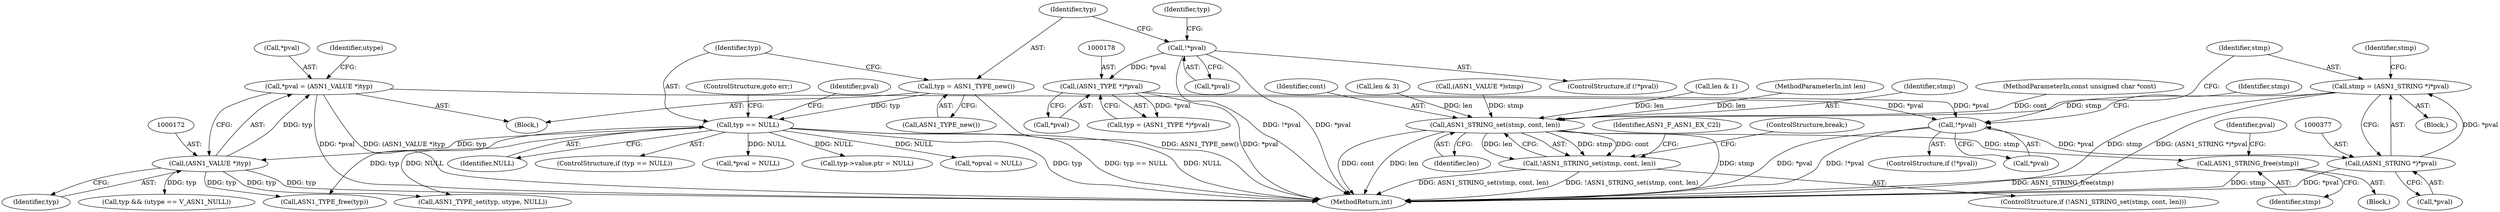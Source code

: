 digraph "0_openssl_f5da52e308a6aeea6d5f3df98c4da295d7e9cc27_0@pointer" {
"1000374" [label="(Call,stmp = (ASN1_STRING *)*pval)"];
"1000376" [label="(Call,(ASN1_STRING *)*pval)"];
"1000350" [label="(Call,!*pval)"];
"1000168" [label="(Call,*pval = (ASN1_VALUE *)typ)"];
"1000171" [label="(Call,(ASN1_VALUE *)typ)"];
"1000164" [label="(Call,typ == NULL)"];
"1000160" [label="(Call,typ = ASN1_TYPE_new())"];
"1000177" [label="(Call,(ASN1_TYPE *)*pval)"];
"1000156" [label="(Call,!*pval)"];
"1000417" [label="(Call,ASN1_STRING_set(stmp, cont, len))"];
"1000416" [label="(Call,!ASN1_STRING_set(stmp, cont, len))"];
"1000425" [label="(Call,ASN1_STRING_free(stmp))"];
"1000159" [label="(Block,)"];
"1000173" [label="(Identifier,typ)"];
"1000160" [label="(Call,typ = ASN1_TYPE_new())"];
"1000179" [label="(Call,*pval)"];
"1000163" [label="(ControlStructure,if (typ == NULL))"];
"1000423" [label="(Identifier,ASN1_F_ASN1_EX_C2I)"];
"1000170" [label="(Identifier,pval)"];
"1000168" [label="(Call,*pval = (ASN1_VALUE *)typ)"];
"1000349" [label="(ControlStructure,if (!*pval))"];
"1000418" [label="(Identifier,stmp)"];
"1000415" [label="(ControlStructure,if (!ASN1_STRING_set(stmp, cont, len)))"];
"1000177" [label="(Call,(ASN1_TYPE *)*pval)"];
"1000376" [label="(Call,(ASN1_STRING *)*pval)"];
"1000464" [label="(MethodReturn,int)"];
"1000417" [label="(Call,ASN1_STRING_set(stmp, cont, len))"];
"1000429" [label="(Identifier,pval)"];
"1000432" [label="(ControlStructure,break;)"];
"1000420" [label="(Identifier,len)"];
"1000108" [label="(MethodParameterIn,const unsigned char *cont)"];
"1000425" [label="(Call,ASN1_STRING_free(stmp))"];
"1000454" [label="(Call,ASN1_TYPE_free(typ))"];
"1000157" [label="(Call,*pval)"];
"1000419" [label="(Identifier,cont)"];
"1000341" [label="(Call,len & 3)"];
"1000427" [label="(Call,*pval = NULL)"];
"1000162" [label="(Call,ASN1_TYPE_new())"];
"1000369" [label="(Call,(ASN1_VALUE *)stmp)"];
"1000328" [label="(Call,len & 1)"];
"1000187" [label="(Call,ASN1_TYPE_set(typ, utype, NULL))"];
"1000176" [label="(Identifier,typ)"];
"1000416" [label="(Call,!ASN1_STRING_set(stmp, cont, len))"];
"1000426" [label="(Identifier,stmp)"];
"1000109" [label="(MethodParameterIn,int len)"];
"1000439" [label="(Call,typ->value.ptr = NULL)"];
"1000350" [label="(Call,!*pval)"];
"1000434" [label="(Call,typ && (utype == V_ASN1_NULL))"];
"1000355" [label="(Identifier,stmp)"];
"1000373" [label="(Block,)"];
"1000458" [label="(Call,*opval = NULL)"];
"1000171" [label="(Call,(ASN1_VALUE *)typ)"];
"1000382" [label="(Identifier,stmp)"];
"1000169" [label="(Call,*pval)"];
"1000156" [label="(Call,!*pval)"];
"1000375" [label="(Identifier,stmp)"];
"1000374" [label="(Call,stmp = (ASN1_STRING *)*pval)"];
"1000155" [label="(ControlStructure,if (!*pval))"];
"1000421" [label="(Block,)"];
"1000378" [label="(Call,*pval)"];
"1000351" [label="(Call,*pval)"];
"1000166" [label="(Identifier,NULL)"];
"1000165" [label="(Identifier,typ)"];
"1000167" [label="(ControlStructure,goto err;)"];
"1000183" [label="(Identifier,utype)"];
"1000164" [label="(Call,typ == NULL)"];
"1000175" [label="(Call,typ = (ASN1_TYPE *)*pval)"];
"1000161" [label="(Identifier,typ)"];
"1000374" -> "1000373"  [label="AST: "];
"1000374" -> "1000376"  [label="CFG: "];
"1000375" -> "1000374"  [label="AST: "];
"1000376" -> "1000374"  [label="AST: "];
"1000382" -> "1000374"  [label="CFG: "];
"1000374" -> "1000464"  [label="DDG: (ASN1_STRING *)*pval"];
"1000374" -> "1000464"  [label="DDG: stmp"];
"1000376" -> "1000374"  [label="DDG: *pval"];
"1000374" -> "1000417"  [label="DDG: stmp"];
"1000376" -> "1000378"  [label="CFG: "];
"1000377" -> "1000376"  [label="AST: "];
"1000378" -> "1000376"  [label="AST: "];
"1000376" -> "1000464"  [label="DDG: *pval"];
"1000350" -> "1000376"  [label="DDG: *pval"];
"1000350" -> "1000349"  [label="AST: "];
"1000350" -> "1000351"  [label="CFG: "];
"1000351" -> "1000350"  [label="AST: "];
"1000355" -> "1000350"  [label="CFG: "];
"1000375" -> "1000350"  [label="CFG: "];
"1000350" -> "1000464"  [label="DDG: *pval"];
"1000350" -> "1000464"  [label="DDG: !*pval"];
"1000168" -> "1000350"  [label="DDG: *pval"];
"1000177" -> "1000350"  [label="DDG: *pval"];
"1000168" -> "1000159"  [label="AST: "];
"1000168" -> "1000171"  [label="CFG: "];
"1000169" -> "1000168"  [label="AST: "];
"1000171" -> "1000168"  [label="AST: "];
"1000183" -> "1000168"  [label="CFG: "];
"1000168" -> "1000464"  [label="DDG: *pval"];
"1000168" -> "1000464"  [label="DDG: (ASN1_VALUE *)typ"];
"1000171" -> "1000168"  [label="DDG: typ"];
"1000171" -> "1000173"  [label="CFG: "];
"1000172" -> "1000171"  [label="AST: "];
"1000173" -> "1000171"  [label="AST: "];
"1000171" -> "1000464"  [label="DDG: typ"];
"1000164" -> "1000171"  [label="DDG: typ"];
"1000171" -> "1000187"  [label="DDG: typ"];
"1000171" -> "1000434"  [label="DDG: typ"];
"1000171" -> "1000454"  [label="DDG: typ"];
"1000164" -> "1000163"  [label="AST: "];
"1000164" -> "1000166"  [label="CFG: "];
"1000165" -> "1000164"  [label="AST: "];
"1000166" -> "1000164"  [label="AST: "];
"1000167" -> "1000164"  [label="CFG: "];
"1000170" -> "1000164"  [label="CFG: "];
"1000164" -> "1000464"  [label="DDG: typ == NULL"];
"1000164" -> "1000464"  [label="DDG: NULL"];
"1000164" -> "1000464"  [label="DDG: typ"];
"1000160" -> "1000164"  [label="DDG: typ"];
"1000164" -> "1000187"  [label="DDG: NULL"];
"1000164" -> "1000427"  [label="DDG: NULL"];
"1000164" -> "1000439"  [label="DDG: NULL"];
"1000164" -> "1000454"  [label="DDG: typ"];
"1000164" -> "1000458"  [label="DDG: NULL"];
"1000160" -> "1000159"  [label="AST: "];
"1000160" -> "1000162"  [label="CFG: "];
"1000161" -> "1000160"  [label="AST: "];
"1000162" -> "1000160"  [label="AST: "];
"1000165" -> "1000160"  [label="CFG: "];
"1000160" -> "1000464"  [label="DDG: ASN1_TYPE_new()"];
"1000177" -> "1000175"  [label="AST: "];
"1000177" -> "1000179"  [label="CFG: "];
"1000178" -> "1000177"  [label="AST: "];
"1000179" -> "1000177"  [label="AST: "];
"1000175" -> "1000177"  [label="CFG: "];
"1000177" -> "1000464"  [label="DDG: *pval"];
"1000177" -> "1000175"  [label="DDG: *pval"];
"1000156" -> "1000177"  [label="DDG: *pval"];
"1000156" -> "1000155"  [label="AST: "];
"1000156" -> "1000157"  [label="CFG: "];
"1000157" -> "1000156"  [label="AST: "];
"1000161" -> "1000156"  [label="CFG: "];
"1000176" -> "1000156"  [label="CFG: "];
"1000156" -> "1000464"  [label="DDG: *pval"];
"1000156" -> "1000464"  [label="DDG: !*pval"];
"1000417" -> "1000416"  [label="AST: "];
"1000417" -> "1000420"  [label="CFG: "];
"1000418" -> "1000417"  [label="AST: "];
"1000419" -> "1000417"  [label="AST: "];
"1000420" -> "1000417"  [label="AST: "];
"1000416" -> "1000417"  [label="CFG: "];
"1000417" -> "1000464"  [label="DDG: len"];
"1000417" -> "1000464"  [label="DDG: stmp"];
"1000417" -> "1000464"  [label="DDG: cont"];
"1000417" -> "1000416"  [label="DDG: stmp"];
"1000417" -> "1000416"  [label="DDG: cont"];
"1000417" -> "1000416"  [label="DDG: len"];
"1000369" -> "1000417"  [label="DDG: stmp"];
"1000108" -> "1000417"  [label="DDG: cont"];
"1000328" -> "1000417"  [label="DDG: len"];
"1000341" -> "1000417"  [label="DDG: len"];
"1000109" -> "1000417"  [label="DDG: len"];
"1000417" -> "1000425"  [label="DDG: stmp"];
"1000416" -> "1000415"  [label="AST: "];
"1000423" -> "1000416"  [label="CFG: "];
"1000432" -> "1000416"  [label="CFG: "];
"1000416" -> "1000464"  [label="DDG: !ASN1_STRING_set(stmp, cont, len)"];
"1000416" -> "1000464"  [label="DDG: ASN1_STRING_set(stmp, cont, len)"];
"1000425" -> "1000421"  [label="AST: "];
"1000425" -> "1000426"  [label="CFG: "];
"1000426" -> "1000425"  [label="AST: "];
"1000429" -> "1000425"  [label="CFG: "];
"1000425" -> "1000464"  [label="DDG: stmp"];
"1000425" -> "1000464"  [label="DDG: ASN1_STRING_free(stmp)"];
}
